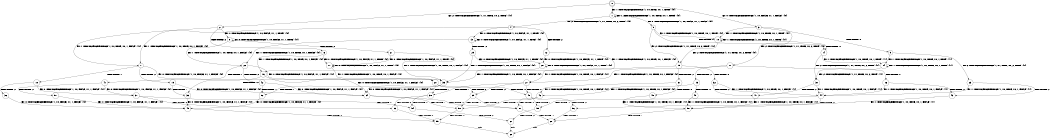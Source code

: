 digraph BCG {
size = "7, 10.5";
center = TRUE;
node [shape = circle];
0 [peripheries = 2];
0 -> 1 [label = "EX !1 !ATOMIC_EXCH_BRANCH (1, +0, TRUE, +0, 1, TRUE) !{0}"];
0 -> 2 [label = "EX !2 !ATOMIC_EXCH_BRANCH (1, +1, TRUE, +0, 2, TRUE) !{0}"];
0 -> 3 [label = "EX !0 !ATOMIC_EXCH_BRANCH (1, +0, FALSE, +1, 1, FALSE) !{0}"];
1 -> 4 [label = "EX !2 !ATOMIC_EXCH_BRANCH (1, +1, TRUE, +0, 2, TRUE) !{0}"];
1 -> 5 [label = "EX !0 !ATOMIC_EXCH_BRANCH (1, +0, FALSE, +1, 1, FALSE) !{0}"];
1 -> 1 [label = "EX !1 !ATOMIC_EXCH_BRANCH (1, +0, TRUE, +0, 1, TRUE) !{0}"];
2 -> 6 [label = "TERMINATE !2"];
2 -> 7 [label = "EX !1 !ATOMIC_EXCH_BRANCH (1, +0, TRUE, +0, 1, FALSE) !{0}"];
2 -> 8 [label = "EX !0 !ATOMIC_EXCH_BRANCH (1, +0, FALSE, +1, 1, TRUE) !{0}"];
3 -> 9 [label = "TERMINATE !0"];
3 -> 10 [label = "EX !1 !ATOMIC_EXCH_BRANCH (1, +0, TRUE, +0, 1, TRUE) !{0}"];
3 -> 11 [label = "EX !2 !ATOMIC_EXCH_BRANCH (1, +1, TRUE, +0, 2, TRUE) !{0}"];
4 -> 12 [label = "TERMINATE !2"];
4 -> 13 [label = "EX !0 !ATOMIC_EXCH_BRANCH (1, +0, FALSE, +1, 1, TRUE) !{0}"];
4 -> 7 [label = "EX !1 !ATOMIC_EXCH_BRANCH (1, +0, TRUE, +0, 1, FALSE) !{0}"];
5 -> 14 [label = "TERMINATE !0"];
5 -> 15 [label = "EX !2 !ATOMIC_EXCH_BRANCH (1, +1, TRUE, +0, 2, TRUE) !{0}"];
5 -> 10 [label = "EX !1 !ATOMIC_EXCH_BRANCH (1, +0, TRUE, +0, 1, TRUE) !{0}"];
6 -> 16 [label = "EX !1 !ATOMIC_EXCH_BRANCH (1, +0, TRUE, +0, 1, FALSE) !{0}"];
6 -> 17 [label = "EX !0 !ATOMIC_EXCH_BRANCH (1, +0, FALSE, +1, 1, TRUE) !{0}"];
7 -> 18 [label = "TERMINATE !1"];
7 -> 19 [label = "TERMINATE !2"];
7 -> 20 [label = "EX !0 !ATOMIC_EXCH_BRANCH (1, +0, FALSE, +1, 1, FALSE) !{0}"];
8 -> 21 [label = "TERMINATE !2"];
8 -> 22 [label = "EX !1 !ATOMIC_EXCH_BRANCH (1, +0, TRUE, +0, 1, FALSE) !{0}"];
8 -> 8 [label = "EX !0 !ATOMIC_EXCH_BRANCH (1, +0, FALSE, +1, 1, TRUE) !{0}"];
9 -> 23 [label = "EX !2 !ATOMIC_EXCH_BRANCH (1, +1, TRUE, +0, 2, TRUE) !{1}"];
9 -> 24 [label = "EX !1 !ATOMIC_EXCH_BRANCH (1, +0, TRUE, +0, 1, TRUE) !{1}"];
10 -> 14 [label = "TERMINATE !0"];
10 -> 15 [label = "EX !2 !ATOMIC_EXCH_BRANCH (1, +1, TRUE, +0, 2, TRUE) !{0}"];
10 -> 10 [label = "EX !1 !ATOMIC_EXCH_BRANCH (1, +0, TRUE, +0, 1, TRUE) !{0}"];
11 -> 25 [label = "TERMINATE !2"];
11 -> 26 [label = "TERMINATE !0"];
11 -> 27 [label = "EX !1 !ATOMIC_EXCH_BRANCH (1, +0, TRUE, +0, 1, FALSE) !{0}"];
12 -> 28 [label = "EX !0 !ATOMIC_EXCH_BRANCH (1, +0, FALSE, +1, 1, TRUE) !{0}"];
12 -> 16 [label = "EX !1 !ATOMIC_EXCH_BRANCH (1, +0, TRUE, +0, 1, FALSE) !{0}"];
13 -> 29 [label = "TERMINATE !2"];
13 -> 22 [label = "EX !1 !ATOMIC_EXCH_BRANCH (1, +0, TRUE, +0, 1, FALSE) !{0}"];
13 -> 13 [label = "EX !0 !ATOMIC_EXCH_BRANCH (1, +0, FALSE, +1, 1, TRUE) !{0}"];
14 -> 30 [label = "EX !2 !ATOMIC_EXCH_BRANCH (1, +1, TRUE, +0, 2, TRUE) !{1}"];
14 -> 24 [label = "EX !1 !ATOMIC_EXCH_BRANCH (1, +0, TRUE, +0, 1, TRUE) !{1}"];
15 -> 31 [label = "TERMINATE !2"];
15 -> 32 [label = "TERMINATE !0"];
15 -> 27 [label = "EX !1 !ATOMIC_EXCH_BRANCH (1, +0, TRUE, +0, 1, FALSE) !{0}"];
16 -> 33 [label = "TERMINATE !1"];
16 -> 34 [label = "EX !0 !ATOMIC_EXCH_BRANCH (1, +0, FALSE, +1, 1, FALSE) !{0}"];
17 -> 35 [label = "EX !1 !ATOMIC_EXCH_BRANCH (1, +0, TRUE, +0, 1, FALSE) !{0}"];
17 -> 17 [label = "EX !0 !ATOMIC_EXCH_BRANCH (1, +0, FALSE, +1, 1, TRUE) !{0}"];
18 -> 36 [label = "TERMINATE !2"];
18 -> 37 [label = "EX !0 !ATOMIC_EXCH_BRANCH (1, +0, FALSE, +1, 1, FALSE) !{0}"];
19 -> 33 [label = "TERMINATE !1"];
19 -> 34 [label = "EX !0 !ATOMIC_EXCH_BRANCH (1, +0, FALSE, +1, 1, FALSE) !{0}"];
20 -> 38 [label = "TERMINATE !1"];
20 -> 39 [label = "TERMINATE !2"];
20 -> 40 [label = "TERMINATE !0"];
21 -> 35 [label = "EX !1 !ATOMIC_EXCH_BRANCH (1, +0, TRUE, +0, 1, FALSE) !{0}"];
21 -> 17 [label = "EX !0 !ATOMIC_EXCH_BRANCH (1, +0, FALSE, +1, 1, TRUE) !{0}"];
22 -> 41 [label = "TERMINATE !1"];
22 -> 42 [label = "TERMINATE !2"];
22 -> 20 [label = "EX !0 !ATOMIC_EXCH_BRANCH (1, +0, FALSE, +1, 1, FALSE) !{0}"];
23 -> 43 [label = "TERMINATE !2"];
23 -> 44 [label = "EX !1 !ATOMIC_EXCH_BRANCH (1, +0, TRUE, +0, 1, FALSE) !{1}"];
24 -> 30 [label = "EX !2 !ATOMIC_EXCH_BRANCH (1, +1, TRUE, +0, 2, TRUE) !{1}"];
24 -> 24 [label = "EX !1 !ATOMIC_EXCH_BRANCH (1, +0, TRUE, +0, 1, TRUE) !{1}"];
25 -> 45 [label = "TERMINATE !0"];
25 -> 46 [label = "EX !1 !ATOMIC_EXCH_BRANCH (1, +0, TRUE, +0, 1, FALSE) !{0}"];
26 -> 43 [label = "TERMINATE !2"];
26 -> 44 [label = "EX !1 !ATOMIC_EXCH_BRANCH (1, +0, TRUE, +0, 1, FALSE) !{1}"];
27 -> 38 [label = "TERMINATE !1"];
27 -> 39 [label = "TERMINATE !2"];
27 -> 40 [label = "TERMINATE !0"];
28 -> 35 [label = "EX !1 !ATOMIC_EXCH_BRANCH (1, +0, TRUE, +0, 1, FALSE) !{0}"];
28 -> 28 [label = "EX !0 !ATOMIC_EXCH_BRANCH (1, +0, FALSE, +1, 1, TRUE) !{0}"];
29 -> 35 [label = "EX !1 !ATOMIC_EXCH_BRANCH (1, +0, TRUE, +0, 1, FALSE) !{0}"];
29 -> 28 [label = "EX !0 !ATOMIC_EXCH_BRANCH (1, +0, FALSE, +1, 1, TRUE) !{0}"];
30 -> 47 [label = "TERMINATE !2"];
30 -> 44 [label = "EX !1 !ATOMIC_EXCH_BRANCH (1, +0, TRUE, +0, 1, FALSE) !{1}"];
31 -> 48 [label = "TERMINATE !0"];
31 -> 46 [label = "EX !1 !ATOMIC_EXCH_BRANCH (1, +0, TRUE, +0, 1, FALSE) !{0}"];
32 -> 47 [label = "TERMINATE !2"];
32 -> 44 [label = "EX !1 !ATOMIC_EXCH_BRANCH (1, +0, TRUE, +0, 1, FALSE) !{1}"];
33 -> 49 [label = "EX !0 !ATOMIC_EXCH_BRANCH (1, +0, FALSE, +1, 1, FALSE) !{0}"];
34 -> 50 [label = "TERMINATE !1"];
34 -> 51 [label = "TERMINATE !0"];
35 -> 52 [label = "TERMINATE !1"];
35 -> 34 [label = "EX !0 !ATOMIC_EXCH_BRANCH (1, +0, FALSE, +1, 1, FALSE) !{0}"];
36 -> 49 [label = "EX !0 !ATOMIC_EXCH_BRANCH (1, +0, FALSE, +1, 1, FALSE) !{0}"];
37 -> 53 [label = "TERMINATE !2"];
37 -> 54 [label = "TERMINATE !0"];
38 -> 53 [label = "TERMINATE !2"];
38 -> 54 [label = "TERMINATE !0"];
39 -> 50 [label = "TERMINATE !1"];
39 -> 51 [label = "TERMINATE !0"];
40 -> 55 [label = "TERMINATE !1"];
40 -> 56 [label = "TERMINATE !2"];
41 -> 57 [label = "TERMINATE !2"];
41 -> 37 [label = "EX !0 !ATOMIC_EXCH_BRANCH (1, +0, FALSE, +1, 1, FALSE) !{0}"];
42 -> 52 [label = "TERMINATE !1"];
42 -> 34 [label = "EX !0 !ATOMIC_EXCH_BRANCH (1, +0, FALSE, +1, 1, FALSE) !{0}"];
43 -> 58 [label = "EX !1 !ATOMIC_EXCH_BRANCH (1, +0, TRUE, +0, 1, FALSE) !{1}"];
44 -> 55 [label = "TERMINATE !1"];
44 -> 56 [label = "TERMINATE !2"];
45 -> 58 [label = "EX !1 !ATOMIC_EXCH_BRANCH (1, +0, TRUE, +0, 1, FALSE) !{1}"];
46 -> 50 [label = "TERMINATE !1"];
46 -> 51 [label = "TERMINATE !0"];
47 -> 58 [label = "EX !1 !ATOMIC_EXCH_BRANCH (1, +0, TRUE, +0, 1, FALSE) !{1}"];
48 -> 58 [label = "EX !1 !ATOMIC_EXCH_BRANCH (1, +0, TRUE, +0, 1, FALSE) !{1}"];
49 -> 59 [label = "TERMINATE !0"];
50 -> 59 [label = "TERMINATE !0"];
51 -> 60 [label = "TERMINATE !1"];
52 -> 49 [label = "EX !0 !ATOMIC_EXCH_BRANCH (1, +0, FALSE, +1, 1, FALSE) !{0}"];
53 -> 59 [label = "TERMINATE !0"];
54 -> 61 [label = "TERMINATE !2"];
55 -> 61 [label = "TERMINATE !2"];
56 -> 60 [label = "TERMINATE !1"];
57 -> 49 [label = "EX !0 !ATOMIC_EXCH_BRANCH (1, +0, FALSE, +1, 1, FALSE) !{0}"];
58 -> 60 [label = "TERMINATE !1"];
59 -> 62 [label = "exit"];
60 -> 62 [label = "exit"];
61 -> 62 [label = "exit"];
}

